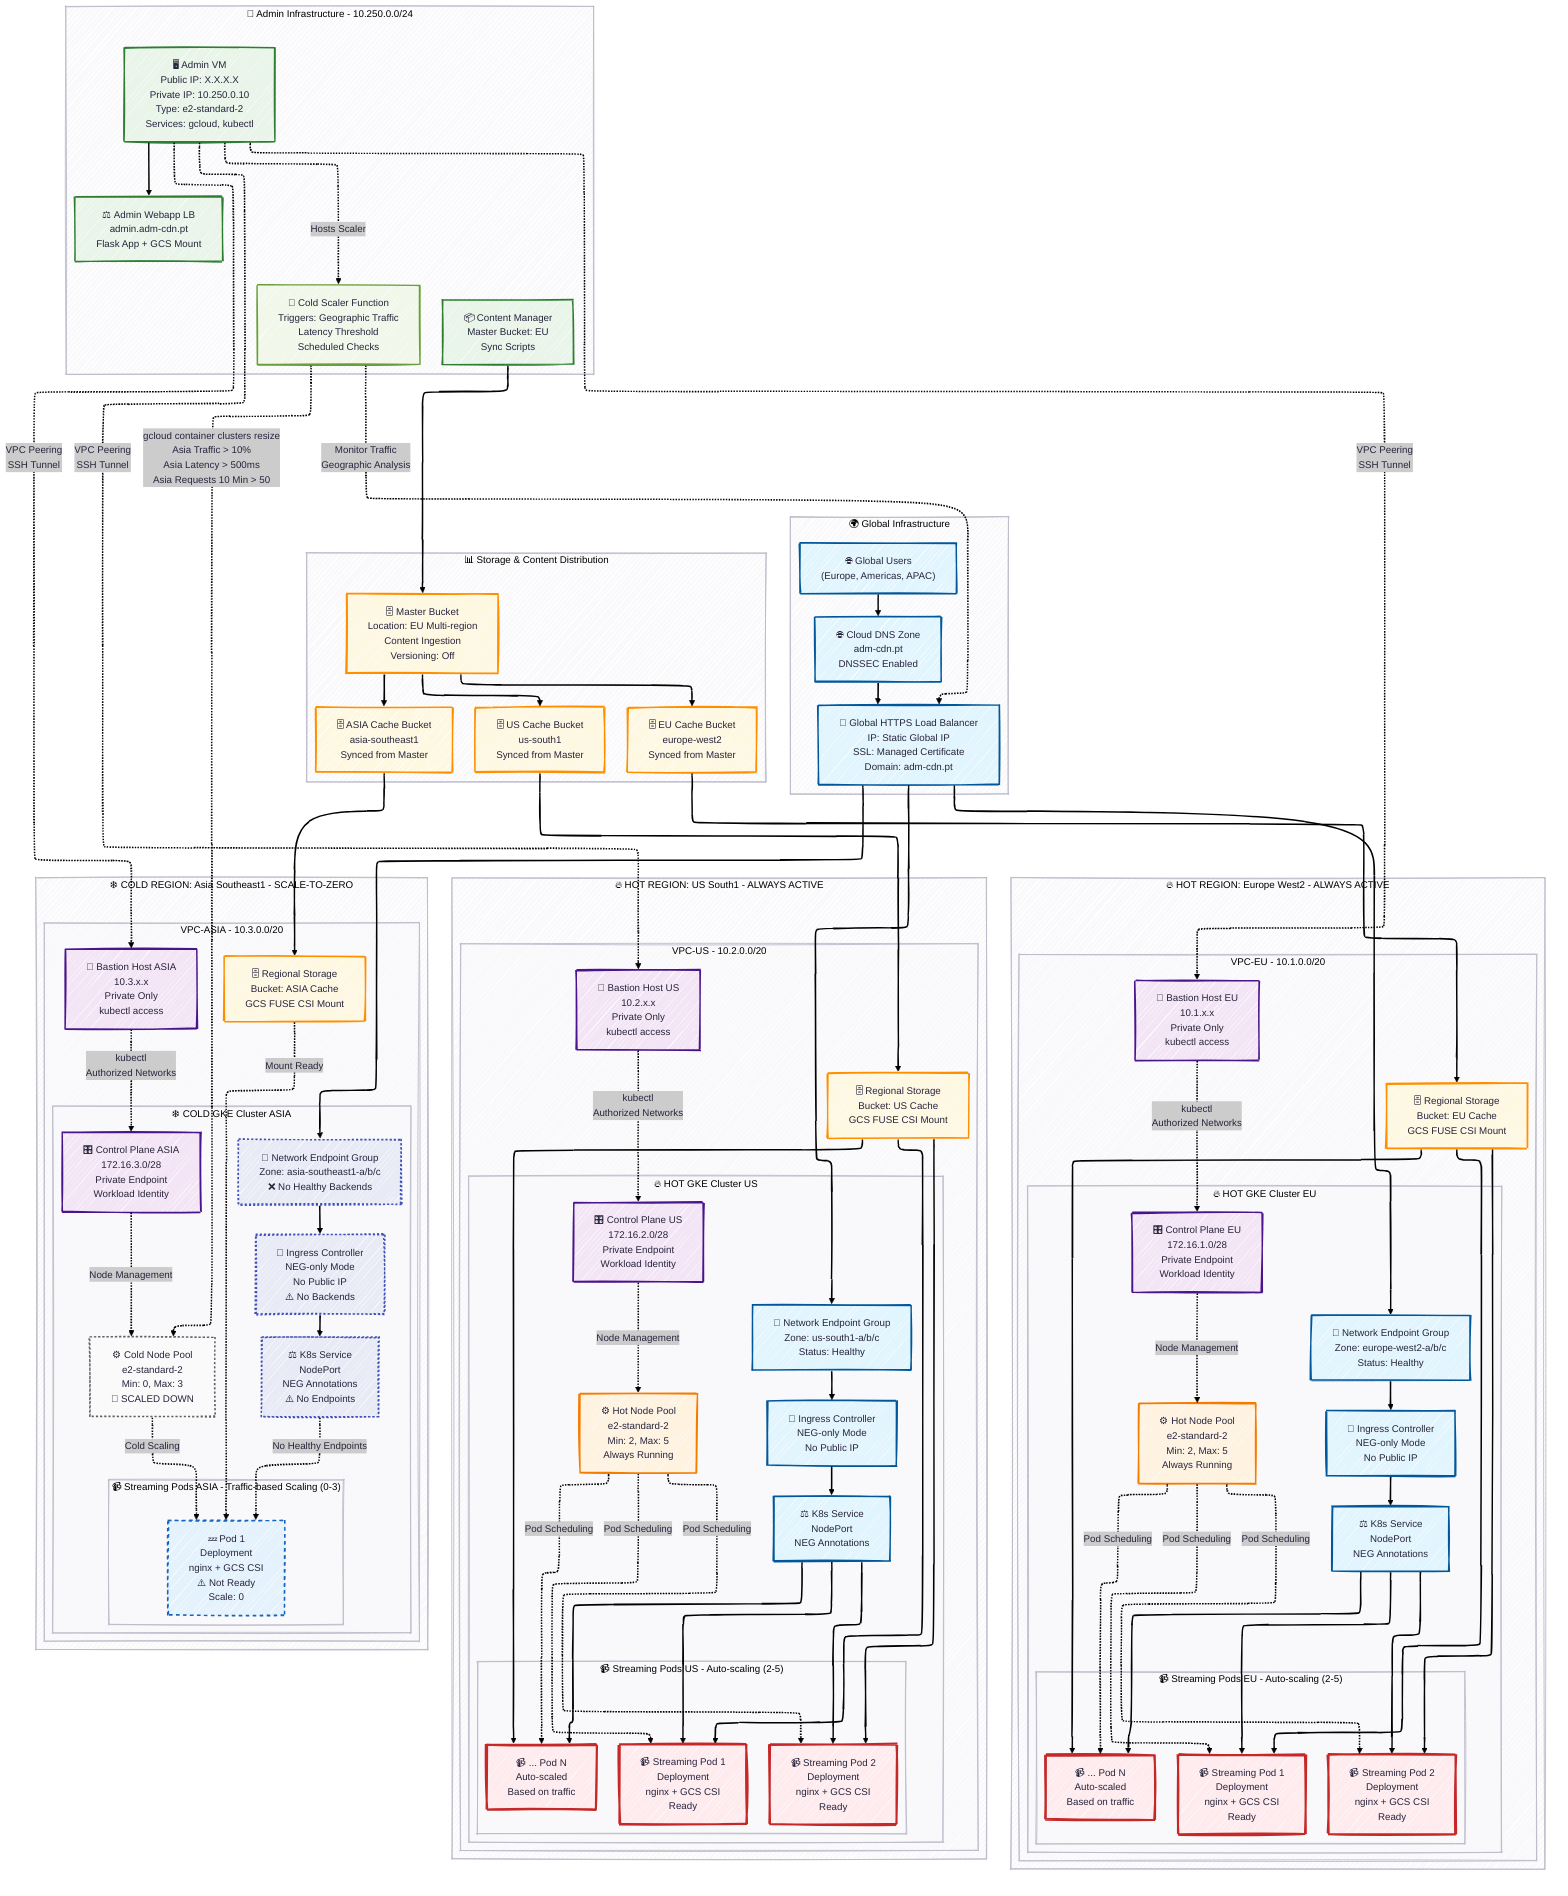 ---
config:
  theme: redux
  look: handDrawn
  layout: elk
---
flowchart TB
    subgraph subGraph0["🌍 Global Infrastructure"]
        Users["🌐 Global Users<br>(Europe, Americas, APAC)"]
        GLB["🔄 Global HTTPS Load Balancer<br>IP: Static Global IP<br>SSL: Managed Certificate<br>Domain: adm-cdn.pt"]
        DNS["🌐 Cloud DNS Zone<br>adm-cdn.pt<br>DNSSEC Enabled"]
    end
    subgraph subGraph1["🔧 Admin Infrastructure - 10.250.0.0/24"]
        AdminVM["🖥️ Admin VM<br>Public IP: X.X.X.X<br>Private IP: 10.250.0.10<br>Type: e2-standard-2<br>Services: gcloud, kubectl"]
        AdminLB["⚖️ Admin Webapp LB<br>admin.adm-cdn.pt<br>Flask App + GCS Mount"]
        ContentMgr["📦 Content Manager<br>Master Bucket: EU<br>Sync Scripts"]
        ScaleFunc["🤖 Cold Scaler Function<br>Triggers: Geographic Traffic<br>Latency Threshold<br>Scheduled Checks<br>Uses: gcloud CLI"]
    end
    subgraph subGraph5["📹 Streaming Pods EU - Auto-scaling (2-5)"]
        PodEU1["📹 Streaming Pod 1<br>Deployment<br>nginx + GCS CSI<br>Ready"]
        PodEU2["📹 Streaming Pod 2<br>Deployment<br>nginx + GCS CSI<br>Ready"]
        PodEUN["📹 ... Pod N<br>Auto-scaled<br>Based on traffic"]
    end
    subgraph subGraph4["🔥 HOT GKE Cluster EU"]
        MasterEU["🎛️ Control Plane EU<br>172.16.1.0/28<br>Private Endpoint<br>Workload Identity"]
        NodePoolEU["⚙️ Hot Node Pool<br>e2-standard-2<br>Min: 2, Max: 5<br>Always Running"]
        subGraph5
        IngressEU["🔗 Ingress Controller<br>NEG-only Mode<br>No Public IP"]
        ServiceEU["⚖️ K8s Service<br>NodePort<br>NEG Annotations"]
        NEGEU["🎯 Network Endpoint Group<br>Zone: europe-west2-a/b/c<br>Status: Healthy"]
    end
    subgraph subGraph3["VPC-EU - 10.1.0.0/20"]
        BastionEU["🔧 Bastion Host EU<br>10.1.x.x<br>Private Only<br>kubectl access"]
        subGraph4
        StorageEU["🗄️ Regional Storage<br>Bucket: EU Cache<br>GCS FUSE CSI Mount"]
    end
    subgraph subGraph2["🔥 HOT REGION: Europe West2 - ALWAYS ACTIVE"]
        subGraph3
    end
    subgraph subGraph9["📹 Streaming Pods US - Auto-scaling (2-5)"]
        PodUS1["📹 Streaming Pod 1<br>Deployment<br>nginx + GCS CSI<br>Ready"]
        PodUS2["📹 Streaming Pod 2<br>Deployment<br>nginx + GCS CSI<br>Ready"]
        PodUSN["📹 ... Pod N<br>Auto-scaled<br>Based on traffic"]
    end
    subgraph subGraph8["🔥 HOT GKE Cluster US"]
        MasterUS["🎛️ Control Plane US<br>172.16.2.0/28<br>Private Endpoint<br>Workload Identity"]
        NodePoolUS["⚙️ Hot Node Pool<br>e2-standard-2<br>Min: 2, Max: 5<br>Always Running"]
        subGraph9
        IngressUS["🔗 Ingress Controller<br>NEG-only Mode<br>No Public IP"]
        ServiceUS["⚖️ K8s Service<br>NodePort<br>NEG Annotations"]
        NEGUS["🎯 Network Endpoint Group<br>Zone: us-south1-a/b/c<br>Status: Healthy"]
    end
    subgraph subGraph7["VPC-US - 10.2.0.0/20"]
        BastionUS["🔧 Bastion Host US<br>10.2.x.x<br>Private Only<br>kubectl access"]
        subGraph8
        StorageUS["🗄️ Regional Storage<br>Bucket: US Cache<br>GCS FUSE CSI Mount"]
    end
    subgraph subGraph6["🔥 HOT REGION: US South1 - ALWAYS ACTIVE"]
        subGraph7
    end
    subgraph subGraph13["📹 Streaming Pods ASIA - Traffic-based Scaling (0-3)"]
        PodASIA1["💤 Pod 1<br>Deployment<br>nginx + GCS CSI<br>⚠️ Not Ready<br>Scale: 0"]
        ScaleFunc["🤖 Cold Scaler Function<br>Triggers: Geographic Traffic<br>Latency Threshold<br>Scheduled Checks"]
    end
    subgraph subGraph12["❄️ COLD GKE Cluster ASIA"]
        MasterASIA["🎛️ Control Plane ASIA<br>172.16.3.0/28<br>Private Endpoint<br>Workload Identity"]
        NodePoolASIA["⚙️ Cold Node Pool<br>e2-standard-2<br>Min: 0, Max: 3<br>🔽 SCALED DOWN"]
        subGraph13
        IngressASIA["🔗 Ingress Controller<br>NEG-only Mode<br>No Public IP<br>⚠️ No Backends"]
        ServiceASIA["⚖️ K8s Service<br>NodePort<br>NEG Annotations<br>⚠️ No Endpoints"]
        NEGASIA["🎯 Network Endpoint Group<br>Zone: asia-southeast1-a/b/c<br>❌ No Healthy Backends"]
    end
    subgraph subGraph11["VPC-ASIA - 10.3.0.0/20"]
        BastionASIA["🔧 Bastion Host ASIA<br>10.3.x.x<br>Private Only<br>kubectl access"]
        subGraph12
        StorageASIA["🗄️ Regional Storage<br>Bucket: ASIA Cache<br>GCS FUSE CSI Mount"]
    end
    subgraph subGraph10["❄️ COLD REGION: Asia Southeast1 - SCALE-TO-ZERO"]
        subGraph11
    end
    subgraph subGraph14["📊 Storage & Content Distribution"]
        MasterBucket["🗄️ Master Bucket<br>Location: EU Multi-region<br>Content Ingestion<br>Versioning: Off"]
        RegionalBucketsEU["🗄️ EU Cache Bucket<br>europe-west2<br>Synced from Master"]
        RegionalBucketsUS["🗄️ US Cache Bucket<br>us-south1<br>Synced from Master"]
        RegionalBucketsASIA["🗄️ ASIA Cache Bucket<br>asia-southeast1<br>Synced from Master"]
    end
    Users --> DNS
    DNS --> GLB
    GLB --> NEGEU & NEGUS & NEGASIA
    NEGEU --> IngressEU
    NEGUS --> IngressUS
    NEGASIA --> IngressASIA
    IngressEU --> ServiceEU
    IngressUS --> ServiceUS
    IngressASIA --> ServiceASIA
    ServiceEU --> PodEU1 & PodEU2 & PodEUN
    ServiceUS --> PodUS1 & PodUS2 & PodUSN
    ServiceASIA -. No Healthy Endpoints .-> PodASIA1
    AdminVM --> AdminLB
    AdminVM -. VPC Peering<br>SSH Tunnel .-> BastionEU & BastionUS & BastionASIA
    BastionEU -. kubectl<br>Authorized Networks .-> MasterEU
    BastionUS -. kubectl<br>Authorized Networks .-> MasterUS
    BastionASIA -. kubectl<br>Authorized Networks .-> MasterASIA
    MasterEU -. Node Management .-> NodePoolEU
    MasterUS -. Node Management .-> NodePoolUS
    MasterASIA -. Node Management .-> NodePoolASIA
    NodePoolEU -. Pod Scheduling .-> PodEU1 & PodEU2 & PodEUN
    NodePoolUS -. Pod Scheduling .-> PodUS1 & PodUS2 & PodUSN
    NodePoolASIA -. Cold Scaling .-> PodASIA1
    ContentMgr --> MasterBucket
    MasterBucket --> RegionalBucketsEU & RegionalBucketsUS & RegionalBucketsASIA
    RegionalBucketsEU --> StorageEU
    RegionalBucketsUS --> StorageUS
    RegionalBucketsASIA --> StorageASIA
    StorageEU --> PodEU1 & PodEU2 & PodEUN
    StorageUS --> PodUS1 & PodUS2 & PodUSN
    StorageASIA -. Mount Ready .-> PodASIA1
    ScaleFunc -. Monitor Traffic<br>Geographic Analysis .-> GLB
    ScaleFunc -. gcloud container clusters resize<br>Asia Traffic > 10%<br> Asia Latency > 500ms<br> Asia Requests 10 Min > 50 .-> NodePoolASIA
    AdminVM -. Hosts Scaler .-> ScaleFunc
    Users:::public
    GLB:::public
    DNS:::public
    AdminVM:::admin
    AdminLB:::admin
    ContentMgr:::admin
    PodEU1:::hotStreaming
    PodEU2:::hotStreaming
    PodEUN:::hotStreaming
    MasterEU:::private
    NodePoolEU:::hotInfra
    IngressEU:::public
    ServiceEU:::public
    NEGEU:::public
    BastionEU:::private
    StorageEU:::storage
    PodUS1:::hotStreaming
    PodUS2:::hotStreaming
    PodUSN:::hotStreaming
    MasterUS:::private
    NodePoolUS:::hotInfra
    IngressUS:::public
    ServiceUS:::public
    NEGUS:::public
    BastionUS:::private
    StorageUS:::storage
    PodASIA1:::coldStreaming
    ScaleFunc:::scaling
    MasterASIA:::private
    NodePoolASIA:::coldInfra
    IngressASIA:::coldPublic
    ServiceASIA:::coldPublic
    NEGASIA:::coldPublic
    BastionASIA:::private
    StorageASIA:::storage
    MasterBucket:::storage
    RegionalBucketsEU:::storage
    RegionalBucketsUS:::storage
    RegionalBucketsASIA:::storage
    classDef public fill:#e1f5fe,stroke:#01579b,stroke-width:2px
    classDef private fill:#f3e5f5,stroke:#4a148c,stroke-width:2px
    classDef hotStreaming fill:#ffebee,stroke:#c62828,stroke-width:3px
    classDef coldStreaming fill:#e3f2fd,stroke:#1565c0,stroke-width:2px,stroke-dasharray: 5 5
    classDef admin fill:#e8f5e8,stroke:#2e7d32,stroke-width:2px
    classDef hotInfra fill:#fff3e0,stroke:#f57c00,stroke-width:2px
    classDef coldInfra fill:#fafafa,stroke:#616161,stroke-width:2px,stroke-dasharray: 3 3
    classDef coldPublic fill:#e8eaf6,stroke:#3f51b5,stroke-width:2px,stroke-dasharray: 3 3
    classDef scaling fill:#f1f8e9,stroke:#689f38,stroke-width:2px
    classDef storage fill:#fff8e1,stroke:#ff8f00,stroke-width:2px